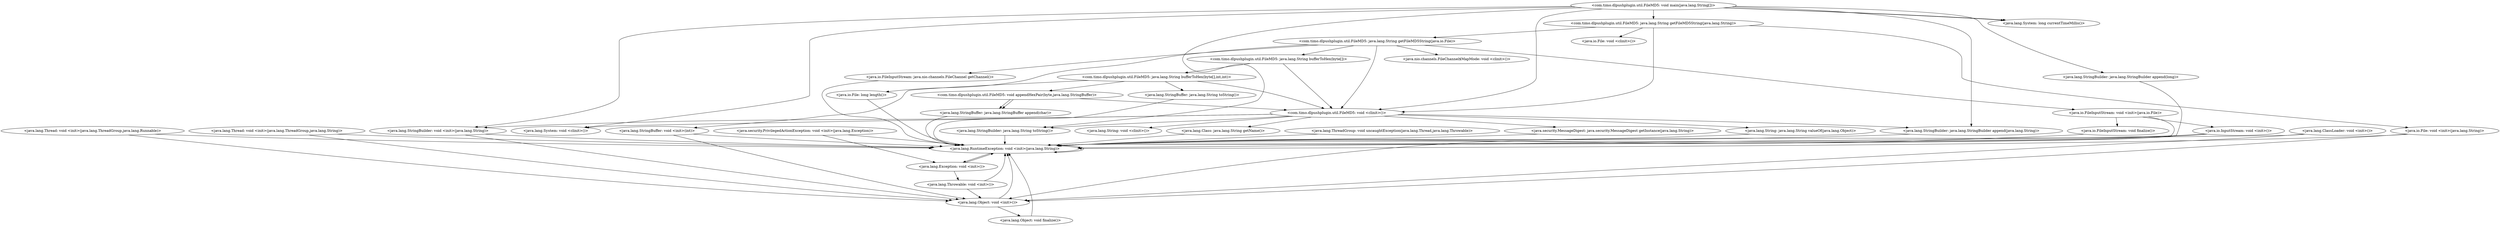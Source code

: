 digraph CallGraph {
"<com.timo.dlpushplugin.util.FileMD5: void main(java.lang.String[])>" -> "<java.lang.System: void <clinit>()>";
"<com.timo.dlpushplugin.util.FileMD5: void main(java.lang.String[])>" -> "<java.lang.StringBuilder: void <init>(java.lang.String)>";
"<com.timo.dlpushplugin.util.FileMD5: void main(java.lang.String[])>" -> "<java.lang.System: long currentTimeMillis()>";
"<com.timo.dlpushplugin.util.FileMD5: void main(java.lang.String[])>" -> "<com.timo.dlpushplugin.util.FileMD5: java.lang.String getFileMD5String(java.lang.String)>";
"<com.timo.dlpushplugin.util.FileMD5: void main(java.lang.String[])>" -> "<java.lang.System: long currentTimeMillis()>";
"<com.timo.dlpushplugin.util.FileMD5: void main(java.lang.String[])>" -> "<com.timo.dlpushplugin.util.FileMD5: void <clinit>()>";
"<com.timo.dlpushplugin.util.FileMD5: void <clinit>()>" -> "<java.lang.System: void <clinit>()>";
"<com.timo.dlpushplugin.util.FileMD5: void <clinit>()>" -> "<java.lang.StringBuilder: void <init>(java.lang.String)>";
"<com.timo.dlpushplugin.util.FileMD5: void <clinit>()>" -> "<java.lang.String: java.lang.String valueOf(java.lang.Object)>";
"<com.timo.dlpushplugin.util.FileMD5: void <clinit>()>" -> "<java.security.MessageDigest: java.security.MessageDigest getInstance(java.lang.String)>";
"<com.timo.dlpushplugin.util.FileMD5: void <clinit>()>" -> "<java.lang.String: void <clinit>()>";
"<java.lang.ThreadGroup: void uncaughtException(java.lang.Thread,java.lang.Throwable)>" -> "<java.lang.RuntimeException: void <init>(java.lang.String)>";
"<java.lang.ClassLoader: void <init>()>" -> "<java.lang.Object: void <init>()>";
"<java.lang.ClassLoader: void <init>()>" -> "<java.lang.RuntimeException: void <init>(java.lang.String)>";
"<java.security.PrivilegedActionException: void <init>(java.lang.Exception)>" -> "<java.lang.Exception: void <init>()>";
"<java.security.PrivilegedActionException: void <init>(java.lang.Exception)>" -> "<java.lang.RuntimeException: void <init>(java.lang.String)>";
"<java.lang.Thread: void <init>(java.lang.ThreadGroup,java.lang.Runnable)>" -> "<java.lang.Object: void <init>()>";
"<java.lang.Thread: void <init>(java.lang.ThreadGroup,java.lang.Runnable)>" -> "<java.lang.RuntimeException: void <init>(java.lang.String)>";
"<java.lang.Thread: void <init>(java.lang.ThreadGroup,java.lang.String)>" -> "<java.lang.Object: void <init>()>";
"<java.lang.Thread: void <init>(java.lang.ThreadGroup,java.lang.String)>" -> "<java.lang.RuntimeException: void <init>(java.lang.String)>";
"<java.lang.StringBuilder: void <init>(java.lang.String)>" -> "<java.lang.Object: void <init>()>";
"<java.lang.StringBuilder: void <init>(java.lang.String)>" -> "<java.lang.RuntimeException: void <init>(java.lang.String)>";
"<com.timo.dlpushplugin.util.FileMD5: java.lang.String getFileMD5String(java.lang.String)>" -> "<java.io.File: void <clinit>()>";
"<com.timo.dlpushplugin.util.FileMD5: java.lang.String getFileMD5String(java.lang.String)>" -> "<com.timo.dlpushplugin.util.FileMD5: java.lang.String getFileMD5String(java.io.File)>";
"<com.timo.dlpushplugin.util.FileMD5: java.lang.String getFileMD5String(java.lang.String)>" -> "<java.io.File: void <init>(java.lang.String)>";
"<com.timo.dlpushplugin.util.FileMD5: java.lang.String getFileMD5String(java.lang.String)>" -> "<com.timo.dlpushplugin.util.FileMD5: void <clinit>()>";
"<java.lang.String: java.lang.String valueOf(java.lang.Object)>" -> "<java.lang.RuntimeException: void <init>(java.lang.String)>";
"<java.security.MessageDigest: java.security.MessageDigest getInstance(java.lang.String)>" -> "<java.lang.RuntimeException: void <init>(java.lang.String)>";
"<java.lang.RuntimeException: void <init>(java.lang.String)>" -> "<java.lang.Exception: void <init>()>";
"<java.lang.RuntimeException: void <init>(java.lang.String)>" -> "<java.lang.RuntimeException: void <init>(java.lang.String)>";
"<java.lang.Object: void <init>()>" -> "<java.lang.Object: void finalize()>";
"<java.lang.Object: void <init>()>" -> "<java.lang.RuntimeException: void <init>(java.lang.String)>";
"<java.lang.Exception: void <init>()>" -> "<java.lang.Throwable: void <init>()>";
"<java.lang.Exception: void <init>()>" -> "<java.lang.RuntimeException: void <init>(java.lang.String)>";
"<com.timo.dlpushplugin.util.FileMD5: java.lang.String getFileMD5String(java.io.File)>" -> "<java.nio.channels.FileChannel$MapMode: void <clinit>()>";
"<com.timo.dlpushplugin.util.FileMD5: java.lang.String getFileMD5String(java.io.File)>" -> "<com.timo.dlpushplugin.util.FileMD5: java.lang.String bufferToHex(byte[])>";
"<com.timo.dlpushplugin.util.FileMD5: java.lang.String getFileMD5String(java.io.File)>" -> "<java.io.FileInputStream: void <init>(java.io.File)>";
"<com.timo.dlpushplugin.util.FileMD5: java.lang.String getFileMD5String(java.io.File)>" -> "<com.timo.dlpushplugin.util.FileMD5: void <clinit>()>";
"<java.io.File: void <init>(java.lang.String)>" -> "<java.lang.Object: void <init>()>";
"<java.io.File: void <init>(java.lang.String)>" -> "<java.lang.RuntimeException: void <init>(java.lang.String)>";
"<java.lang.Object: void finalize()>" -> "<java.lang.RuntimeException: void <init>(java.lang.String)>";
"<java.lang.Throwable: void <init>()>" -> "<java.lang.Object: void <init>()>";
"<java.lang.Throwable: void <init>()>" -> "<java.lang.RuntimeException: void <init>(java.lang.String)>";
"<com.timo.dlpushplugin.util.FileMD5: java.lang.String bufferToHex(byte[])>" -> "<com.timo.dlpushplugin.util.FileMD5: void <clinit>()>";
"<com.timo.dlpushplugin.util.FileMD5: java.lang.String bufferToHex(byte[])>" -> "<com.timo.dlpushplugin.util.FileMD5: java.lang.String bufferToHex(byte[],int,int)>";
"<java.io.FileInputStream: void <init>(java.io.File)>" -> "<java.io.FileInputStream: void finalize()>";
"<java.io.FileInputStream: void <init>(java.io.File)>" -> "<java.lang.RuntimeException: void <init>(java.lang.String)>";
"<java.io.FileInputStream: void <init>(java.io.File)>" -> "<java.io.InputStream: void <init>()>";
"<com.timo.dlpushplugin.util.FileMD5: java.lang.String bufferToHex(byte[],int,int)>" -> "<com.timo.dlpushplugin.util.FileMD5: void <clinit>()>";
"<com.timo.dlpushplugin.util.FileMD5: java.lang.String bufferToHex(byte[],int,int)>" -> "<com.timo.dlpushplugin.util.FileMD5: void appendHexPair(byte,java.lang.StringBuffer)>";
"<com.timo.dlpushplugin.util.FileMD5: java.lang.String bufferToHex(byte[],int,int)>" -> "<java.lang.StringBuffer: void <init>(int)>";
"<java.io.FileInputStream: void finalize()>" -> "<java.lang.RuntimeException: void <init>(java.lang.String)>";
"<java.io.InputStream: void <init>()>" -> "<java.lang.Object: void <init>()>";
"<java.io.InputStream: void <init>()>" -> "<java.lang.RuntimeException: void <init>(java.lang.String)>";
"<com.timo.dlpushplugin.util.FileMD5: void appendHexPair(byte,java.lang.StringBuffer)>" -> "<com.timo.dlpushplugin.util.FileMD5: void <clinit>()>";
"<java.lang.StringBuffer: void <init>(int)>" -> "<java.lang.Object: void <init>()>";
"<java.lang.StringBuffer: void <init>(int)>" -> "<java.lang.RuntimeException: void <init>(java.lang.String)>";
"<com.timo.dlpushplugin.util.FileMD5: java.lang.String bufferToHex(byte[],int,int)>" -> "<java.lang.StringBuffer: java.lang.String toString()>";
"<java.lang.StringBuffer: java.lang.String toString()>" -> "<java.lang.RuntimeException: void <init>(java.lang.String)>";
"<com.timo.dlpushplugin.util.FileMD5: void appendHexPair(byte,java.lang.StringBuffer)>" -> "<java.lang.StringBuffer: java.lang.StringBuffer append(char)>";
"<com.timo.dlpushplugin.util.FileMD5: void appendHexPair(byte,java.lang.StringBuffer)>" -> "<java.lang.StringBuffer: java.lang.StringBuffer append(char)>";
"<java.lang.StringBuffer: java.lang.StringBuffer append(char)>" -> "<java.lang.RuntimeException: void <init>(java.lang.String)>";
"<com.timo.dlpushplugin.util.FileMD5: java.lang.String getFileMD5String(java.io.File)>" -> "<java.io.FileInputStream: java.nio.channels.FileChannel getChannel()>";
"<java.io.FileInputStream: java.nio.channels.FileChannel getChannel()>" -> "<java.lang.RuntimeException: void <init>(java.lang.String)>";
"<com.timo.dlpushplugin.util.FileMD5: java.lang.String getFileMD5String(java.io.File)>" -> "<java.io.File: long length()>";
"<java.io.File: long length()>" -> "<java.lang.RuntimeException: void <init>(java.lang.String)>";
"<com.timo.dlpushplugin.util.FileMD5: void <clinit>()>" -> "<java.lang.Class: java.lang.String getName()>";
"<java.lang.Class: java.lang.String getName()>" -> "<java.lang.RuntimeException: void <init>(java.lang.String)>";
"<com.timo.dlpushplugin.util.FileMD5: void <clinit>()>" -> "<java.lang.StringBuilder: java.lang.StringBuilder append(java.lang.String)>";
"<com.timo.dlpushplugin.util.FileMD5: void <clinit>()>" -> "<java.lang.StringBuilder: java.lang.String toString()>";
"<java.lang.StringBuilder: java.lang.StringBuilder append(java.lang.String)>" -> "<java.lang.RuntimeException: void <init>(java.lang.String)>";
"<java.lang.StringBuilder: java.lang.String toString()>" -> "<java.lang.RuntimeException: void <init>(java.lang.String)>";
"<com.timo.dlpushplugin.util.FileMD5: void main(java.lang.String[])>" -> "<java.lang.StringBuilder: java.lang.StringBuilder append(long)>";
"<com.timo.dlpushplugin.util.FileMD5: void main(java.lang.String[])>" -> "<java.lang.StringBuilder: java.lang.StringBuilder append(java.lang.String)>";
"<com.timo.dlpushplugin.util.FileMD5: void main(java.lang.String[])>" -> "<java.lang.StringBuilder: java.lang.String toString()>";
"<java.lang.StringBuilder: java.lang.StringBuilder append(long)>" -> "<java.lang.RuntimeException: void <init>(java.lang.String)>";
}
